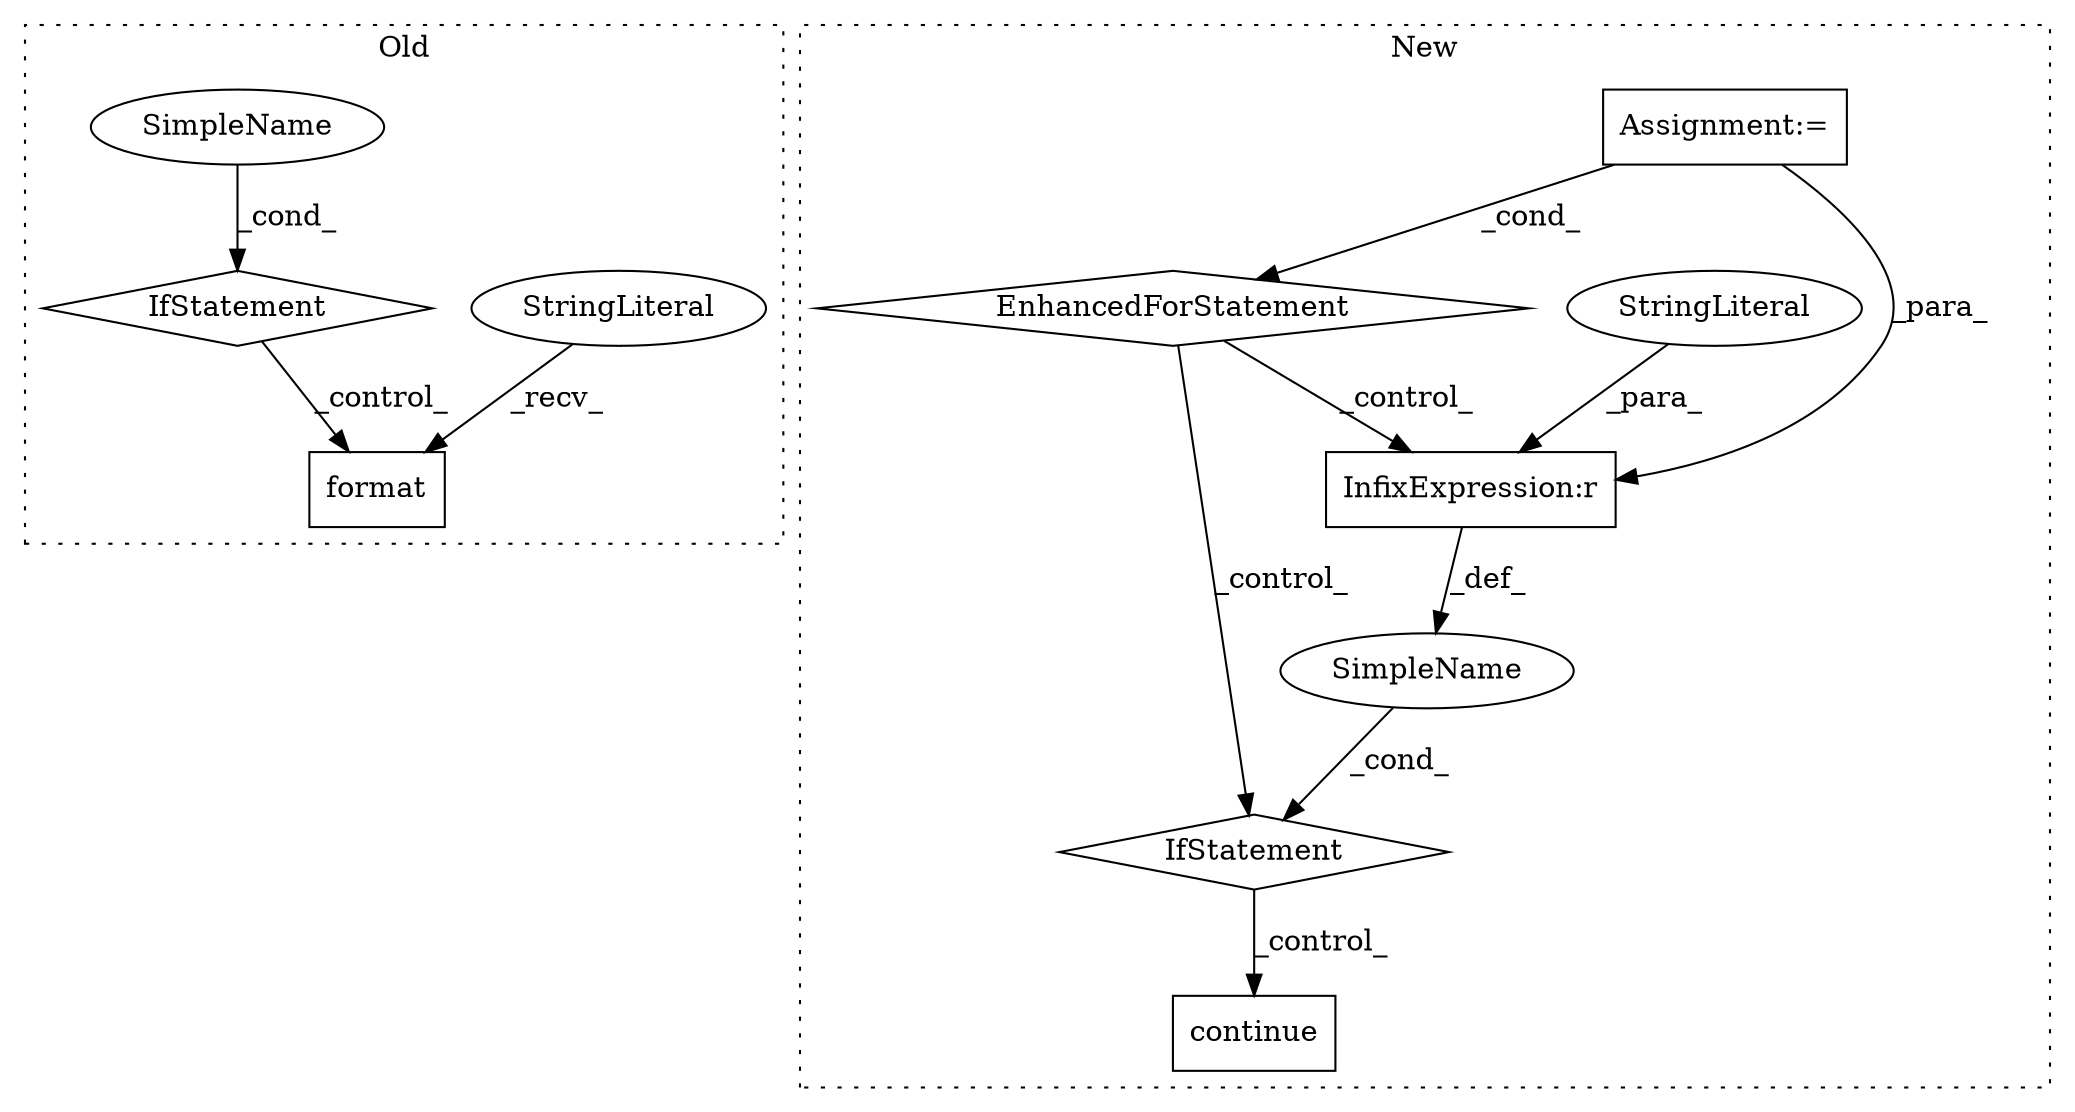 digraph G {
subgraph cluster0 {
1 [label="format" a="32" s="12917,12942" l="7,1" shape="box"];
3 [label="StringLiteral" a="45" s="12901" l="15" shape="ellipse"];
10 [label="IfStatement" a="25" s="12720,12757" l="4,2" shape="diamond"];
11 [label="SimpleName" a="42" s="" l="" shape="ellipse"];
label = "Old";
style="dotted";
}
subgraph cluster1 {
2 [label="continue" a="18" s="15633" l="9" shape="box"];
4 [label="IfStatement" a="25" s="15562,15621" l="4,2" shape="diamond"];
5 [label="SimpleName" a="42" s="" l="" shape="ellipse"];
6 [label="InfixExpression:r" a="27" s="15579" l="4" shape="box"];
7 [label="StringLiteral" a="45" s="15583" l="3" shape="ellipse"];
8 [label="EnhancedForStatement" a="70" s="15466,15552" l="53,2" shape="diamond"];
9 [label="Assignment:=" a="7" s="15340" l="19" shape="box"];
label = "New";
style="dotted";
}
3 -> 1 [label="_recv_"];
4 -> 2 [label="_control_"];
5 -> 4 [label="_cond_"];
6 -> 5 [label="_def_"];
7 -> 6 [label="_para_"];
8 -> 6 [label="_control_"];
8 -> 4 [label="_control_"];
9 -> 8 [label="_cond_"];
9 -> 6 [label="_para_"];
10 -> 1 [label="_control_"];
11 -> 10 [label="_cond_"];
}